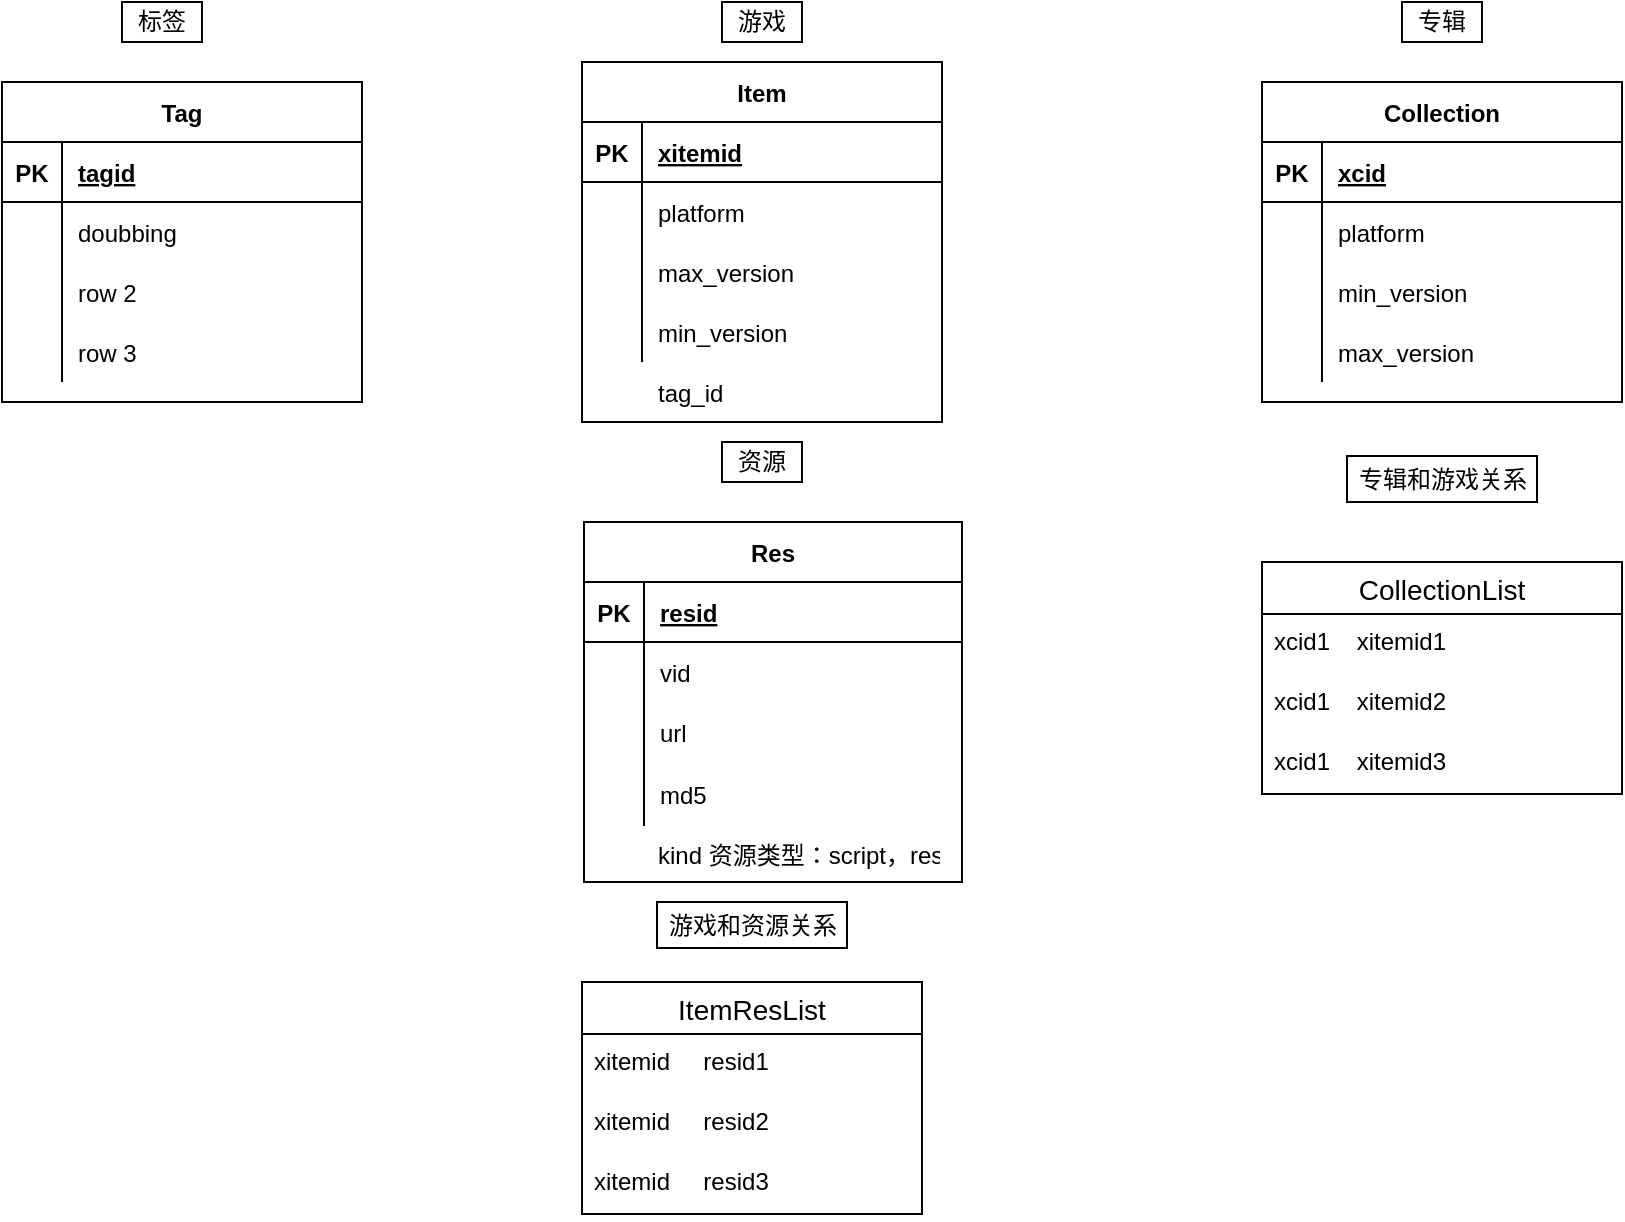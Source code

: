 <mxfile version="14.7.3" type="github">
  <diagram id="eoy-UlhVmJzXtOfgfpuk" name="Page-1">
    <mxGraphModel dx="2833" dy="932" grid="1" gridSize="10" guides="1" tooltips="1" connect="1" arrows="1" fold="1" page="1" pageScale="1" pageWidth="827" pageHeight="1169" math="0" shadow="0">
      <root>
        <mxCell id="0" />
        <mxCell id="1" parent="0" />
        <mxCell id="cqOHxlff053Kb3BKlrZg-102" style="edgeStyle=orthogonalEdgeStyle;rounded=0;orthogonalLoop=1;jettySize=auto;html=1;exitX=0;exitY=1;exitDx=0;exitDy=0;" edge="1" parent="1" source="cqOHxlff053Kb3BKlrZg-1">
          <mxGeometry relative="1" as="geometry">
            <mxPoint x="150" y="400" as="targetPoint" />
          </mxGeometry>
        </mxCell>
        <mxCell id="cqOHxlff053Kb3BKlrZg-1" value="Item" style="shape=table;startSize=30;container=1;collapsible=1;childLayout=tableLayout;fixedRows=1;rowLines=0;fontStyle=1;align=center;resizeLast=1;" vertex="1" parent="1">
          <mxGeometry x="150" y="220" width="180" height="180" as="geometry">
            <mxRectangle x="150" y="230" width="60" height="30" as="alternateBounds" />
          </mxGeometry>
        </mxCell>
        <mxCell id="cqOHxlff053Kb3BKlrZg-2" value="" style="shape=partialRectangle;collapsible=0;dropTarget=0;pointerEvents=0;fillColor=none;top=0;left=0;bottom=1;right=0;points=[[0,0.5],[1,0.5]];portConstraint=eastwest;" vertex="1" parent="cqOHxlff053Kb3BKlrZg-1">
          <mxGeometry y="30" width="180" height="30" as="geometry" />
        </mxCell>
        <mxCell id="cqOHxlff053Kb3BKlrZg-3" value="PK" style="shape=partialRectangle;connectable=0;fillColor=none;top=0;left=0;bottom=0;right=0;fontStyle=1;overflow=hidden;" vertex="1" parent="cqOHxlff053Kb3BKlrZg-2">
          <mxGeometry width="30" height="30" as="geometry" />
        </mxCell>
        <mxCell id="cqOHxlff053Kb3BKlrZg-4" value="xitemid" style="shape=partialRectangle;connectable=0;fillColor=none;top=0;left=0;bottom=0;right=0;align=left;spacingLeft=6;fontStyle=5;overflow=hidden;" vertex="1" parent="cqOHxlff053Kb3BKlrZg-2">
          <mxGeometry x="30" width="150" height="30" as="geometry" />
        </mxCell>
        <mxCell id="cqOHxlff053Kb3BKlrZg-5" value="" style="shape=partialRectangle;collapsible=0;dropTarget=0;pointerEvents=0;fillColor=none;top=0;left=0;bottom=0;right=0;points=[[0,0.5],[1,0.5]];portConstraint=eastwest;" vertex="1" parent="cqOHxlff053Kb3BKlrZg-1">
          <mxGeometry y="60" width="180" height="30" as="geometry" />
        </mxCell>
        <mxCell id="cqOHxlff053Kb3BKlrZg-6" value="" style="shape=partialRectangle;connectable=0;fillColor=none;top=0;left=0;bottom=0;right=0;editable=1;overflow=hidden;" vertex="1" parent="cqOHxlff053Kb3BKlrZg-5">
          <mxGeometry width="30" height="30" as="geometry" />
        </mxCell>
        <mxCell id="cqOHxlff053Kb3BKlrZg-7" value="platform" style="shape=partialRectangle;connectable=0;fillColor=none;top=0;left=0;bottom=0;right=0;align=left;spacingLeft=6;overflow=hidden;" vertex="1" parent="cqOHxlff053Kb3BKlrZg-5">
          <mxGeometry x="30" width="150" height="30" as="geometry" />
        </mxCell>
        <mxCell id="cqOHxlff053Kb3BKlrZg-11" value="" style="shape=partialRectangle;collapsible=0;dropTarget=0;pointerEvents=0;fillColor=none;top=0;left=0;bottom=0;right=0;points=[[0,0.5],[1,0.5]];portConstraint=eastwest;" vertex="1" parent="cqOHxlff053Kb3BKlrZg-1">
          <mxGeometry y="90" width="180" height="30" as="geometry" />
        </mxCell>
        <mxCell id="cqOHxlff053Kb3BKlrZg-12" value="" style="shape=partialRectangle;connectable=0;fillColor=none;top=0;left=0;bottom=0;right=0;editable=1;overflow=hidden;" vertex="1" parent="cqOHxlff053Kb3BKlrZg-11">
          <mxGeometry width="30" height="30" as="geometry" />
        </mxCell>
        <mxCell id="cqOHxlff053Kb3BKlrZg-13" value="max_version" style="shape=partialRectangle;connectable=0;fillColor=none;top=0;left=0;bottom=0;right=0;align=left;spacingLeft=6;overflow=hidden;" vertex="1" parent="cqOHxlff053Kb3BKlrZg-11">
          <mxGeometry x="30" width="150" height="30" as="geometry" />
        </mxCell>
        <mxCell id="cqOHxlff053Kb3BKlrZg-8" value="" style="shape=partialRectangle;collapsible=0;dropTarget=0;pointerEvents=0;fillColor=none;top=0;left=0;bottom=0;right=0;points=[[0,0.5],[1,0.5]];portConstraint=eastwest;" vertex="1" parent="cqOHxlff053Kb3BKlrZg-1">
          <mxGeometry y="120" width="180" height="30" as="geometry" />
        </mxCell>
        <mxCell id="cqOHxlff053Kb3BKlrZg-9" value="" style="shape=partialRectangle;connectable=0;fillColor=none;top=0;left=0;bottom=0;right=0;editable=1;overflow=hidden;" vertex="1" parent="cqOHxlff053Kb3BKlrZg-8">
          <mxGeometry width="30" height="30" as="geometry" />
        </mxCell>
        <mxCell id="cqOHxlff053Kb3BKlrZg-10" value="min_version" style="shape=partialRectangle;connectable=0;fillColor=none;top=0;left=0;bottom=0;right=0;align=left;spacingLeft=6;overflow=hidden;" vertex="1" parent="cqOHxlff053Kb3BKlrZg-8">
          <mxGeometry x="30" width="150" height="30" as="geometry" />
        </mxCell>
        <mxCell id="cqOHxlff053Kb3BKlrZg-14" value="Collection" style="shape=table;startSize=30;container=1;collapsible=1;childLayout=tableLayout;fixedRows=1;rowLines=0;fontStyle=1;align=center;resizeLast=1;" vertex="1" parent="1">
          <mxGeometry x="490" y="230" width="180" height="160" as="geometry" />
        </mxCell>
        <mxCell id="cqOHxlff053Kb3BKlrZg-15" value="" style="shape=partialRectangle;collapsible=0;dropTarget=0;pointerEvents=0;fillColor=none;top=0;left=0;bottom=1;right=0;points=[[0,0.5],[1,0.5]];portConstraint=eastwest;" vertex="1" parent="cqOHxlff053Kb3BKlrZg-14">
          <mxGeometry y="30" width="180" height="30" as="geometry" />
        </mxCell>
        <mxCell id="cqOHxlff053Kb3BKlrZg-16" value="PK" style="shape=partialRectangle;connectable=0;fillColor=none;top=0;left=0;bottom=0;right=0;fontStyle=1;overflow=hidden;" vertex="1" parent="cqOHxlff053Kb3BKlrZg-15">
          <mxGeometry width="30" height="30" as="geometry" />
        </mxCell>
        <mxCell id="cqOHxlff053Kb3BKlrZg-17" value="xcid" style="shape=partialRectangle;connectable=0;fillColor=none;top=0;left=0;bottom=0;right=0;align=left;spacingLeft=6;fontStyle=5;overflow=hidden;" vertex="1" parent="cqOHxlff053Kb3BKlrZg-15">
          <mxGeometry x="30" width="150" height="30" as="geometry" />
        </mxCell>
        <mxCell id="cqOHxlff053Kb3BKlrZg-18" value="" style="shape=partialRectangle;collapsible=0;dropTarget=0;pointerEvents=0;fillColor=none;top=0;left=0;bottom=0;right=0;points=[[0,0.5],[1,0.5]];portConstraint=eastwest;" vertex="1" parent="cqOHxlff053Kb3BKlrZg-14">
          <mxGeometry y="60" width="180" height="30" as="geometry" />
        </mxCell>
        <mxCell id="cqOHxlff053Kb3BKlrZg-19" value="" style="shape=partialRectangle;connectable=0;fillColor=none;top=0;left=0;bottom=0;right=0;editable=1;overflow=hidden;" vertex="1" parent="cqOHxlff053Kb3BKlrZg-18">
          <mxGeometry width="30" height="30" as="geometry" />
        </mxCell>
        <mxCell id="cqOHxlff053Kb3BKlrZg-20" value="platform" style="shape=partialRectangle;connectable=0;fillColor=none;top=0;left=0;bottom=0;right=0;align=left;spacingLeft=6;overflow=hidden;" vertex="1" parent="cqOHxlff053Kb3BKlrZg-18">
          <mxGeometry x="30" width="150" height="30" as="geometry" />
        </mxCell>
        <mxCell id="cqOHxlff053Kb3BKlrZg-21" value="" style="shape=partialRectangle;collapsible=0;dropTarget=0;pointerEvents=0;fillColor=none;top=0;left=0;bottom=0;right=0;points=[[0,0.5],[1,0.5]];portConstraint=eastwest;" vertex="1" parent="cqOHxlff053Kb3BKlrZg-14">
          <mxGeometry y="90" width="180" height="30" as="geometry" />
        </mxCell>
        <mxCell id="cqOHxlff053Kb3BKlrZg-22" value="" style="shape=partialRectangle;connectable=0;fillColor=none;top=0;left=0;bottom=0;right=0;editable=1;overflow=hidden;" vertex="1" parent="cqOHxlff053Kb3BKlrZg-21">
          <mxGeometry width="30" height="30" as="geometry" />
        </mxCell>
        <mxCell id="cqOHxlff053Kb3BKlrZg-23" value="min_version" style="shape=partialRectangle;connectable=0;fillColor=none;top=0;left=0;bottom=0;right=0;align=left;spacingLeft=6;overflow=hidden;" vertex="1" parent="cqOHxlff053Kb3BKlrZg-21">
          <mxGeometry x="30" width="150" height="30" as="geometry" />
        </mxCell>
        <mxCell id="cqOHxlff053Kb3BKlrZg-24" value="" style="shape=partialRectangle;collapsible=0;dropTarget=0;pointerEvents=0;fillColor=none;top=0;left=0;bottom=0;right=0;points=[[0,0.5],[1,0.5]];portConstraint=eastwest;" vertex="1" parent="cqOHxlff053Kb3BKlrZg-14">
          <mxGeometry y="120" width="180" height="30" as="geometry" />
        </mxCell>
        <mxCell id="cqOHxlff053Kb3BKlrZg-25" value="" style="shape=partialRectangle;connectable=0;fillColor=none;top=0;left=0;bottom=0;right=0;editable=1;overflow=hidden;" vertex="1" parent="cqOHxlff053Kb3BKlrZg-24">
          <mxGeometry width="30" height="30" as="geometry" />
        </mxCell>
        <mxCell id="cqOHxlff053Kb3BKlrZg-26" value="max_version" style="shape=partialRectangle;connectable=0;fillColor=none;top=0;left=0;bottom=0;right=0;align=left;spacingLeft=6;overflow=hidden;" vertex="1" parent="cqOHxlff053Kb3BKlrZg-24">
          <mxGeometry x="30" width="150" height="30" as="geometry" />
        </mxCell>
        <mxCell id="cqOHxlff053Kb3BKlrZg-28" value="专辑" style="shape=note;size=0;whiteSpace=wrap;html=1;" vertex="1" parent="1">
          <mxGeometry x="560" y="190" width="40" height="20" as="geometry" />
        </mxCell>
        <mxCell id="cqOHxlff053Kb3BKlrZg-29" value="游戏" style="shape=note;size=0;whiteSpace=wrap;html=1;" vertex="1" parent="1">
          <mxGeometry x="220" y="190" width="40" height="20" as="geometry" />
        </mxCell>
        <mxCell id="cqOHxlff053Kb3BKlrZg-30" style="edgeStyle=orthogonalEdgeStyle;rounded=0;orthogonalLoop=1;jettySize=auto;html=1;exitX=0.5;exitY=1;exitDx=0;exitDy=0;exitPerimeter=0;" edge="1" parent="1" source="cqOHxlff053Kb3BKlrZg-29" target="cqOHxlff053Kb3BKlrZg-29">
          <mxGeometry relative="1" as="geometry" />
        </mxCell>
        <mxCell id="cqOHxlff053Kb3BKlrZg-57" value="CollectionList" style="swimlane;fontStyle=0;childLayout=stackLayout;horizontal=1;startSize=26;horizontalStack=0;resizeParent=1;resizeParentMax=0;resizeLast=0;collapsible=1;marginBottom=0;align=center;fontSize=14;" vertex="1" parent="1">
          <mxGeometry x="490" y="470" width="180" height="116" as="geometry" />
        </mxCell>
        <mxCell id="cqOHxlff053Kb3BKlrZg-58" value="xcid1    xitemid1" style="text;strokeColor=none;fillColor=none;spacingLeft=4;spacingRight=4;overflow=hidden;rotatable=0;points=[[0,0.5],[1,0.5]];portConstraint=eastwest;fontSize=12;" vertex="1" parent="cqOHxlff053Kb3BKlrZg-57">
          <mxGeometry y="26" width="180" height="30" as="geometry" />
        </mxCell>
        <mxCell id="cqOHxlff053Kb3BKlrZg-59" value="xcid1    xitemid2" style="text;strokeColor=none;fillColor=none;spacingLeft=4;spacingRight=4;overflow=hidden;rotatable=0;points=[[0,0.5],[1,0.5]];portConstraint=eastwest;fontSize=12;" vertex="1" parent="cqOHxlff053Kb3BKlrZg-57">
          <mxGeometry y="56" width="180" height="30" as="geometry" />
        </mxCell>
        <mxCell id="cqOHxlff053Kb3BKlrZg-60" value="xcid1    xitemid3" style="text;strokeColor=none;fillColor=none;spacingLeft=4;spacingRight=4;overflow=hidden;rotatable=0;points=[[0,0.5],[1,0.5]];portConstraint=eastwest;fontSize=12;" vertex="1" parent="cqOHxlff053Kb3BKlrZg-57">
          <mxGeometry y="86" width="180" height="30" as="geometry" />
        </mxCell>
        <mxCell id="cqOHxlff053Kb3BKlrZg-61" value="ItemResList" style="swimlane;fontStyle=0;childLayout=stackLayout;horizontal=1;startSize=26;horizontalStack=0;resizeParent=1;resizeParentMax=0;resizeLast=0;collapsible=1;marginBottom=0;align=center;fontSize=14;" vertex="1" parent="1">
          <mxGeometry x="150" y="680" width="170" height="116" as="geometry" />
        </mxCell>
        <mxCell id="cqOHxlff053Kb3BKlrZg-62" value="xitemid     resid1" style="text;strokeColor=none;fillColor=none;spacingLeft=4;spacingRight=4;overflow=hidden;rotatable=0;points=[[0,0.5],[1,0.5]];portConstraint=eastwest;fontSize=12;" vertex="1" parent="cqOHxlff053Kb3BKlrZg-61">
          <mxGeometry y="26" width="170" height="30" as="geometry" />
        </mxCell>
        <mxCell id="cqOHxlff053Kb3BKlrZg-63" value="xitemid     resid2" style="text;strokeColor=none;fillColor=none;spacingLeft=4;spacingRight=4;overflow=hidden;rotatable=0;points=[[0,0.5],[1,0.5]];portConstraint=eastwest;fontSize=12;" vertex="1" parent="cqOHxlff053Kb3BKlrZg-61">
          <mxGeometry y="56" width="170" height="30" as="geometry" />
        </mxCell>
        <mxCell id="cqOHxlff053Kb3BKlrZg-64" value="xitemid     resid3" style="text;strokeColor=none;fillColor=none;spacingLeft=4;spacingRight=4;overflow=hidden;rotatable=0;points=[[0,0.5],[1,0.5]];portConstraint=eastwest;fontSize=12;" vertex="1" parent="cqOHxlff053Kb3BKlrZg-61">
          <mxGeometry y="86" width="170" height="30" as="geometry" />
        </mxCell>
        <mxCell id="cqOHxlff053Kb3BKlrZg-69" value="Res" style="shape=table;startSize=30;container=1;collapsible=1;childLayout=tableLayout;fixedRows=1;rowLines=0;fontStyle=1;align=center;resizeLast=1;" vertex="1" parent="1">
          <mxGeometry x="151" y="450" width="189" height="180" as="geometry" />
        </mxCell>
        <mxCell id="cqOHxlff053Kb3BKlrZg-70" value="" style="shape=partialRectangle;collapsible=0;dropTarget=0;pointerEvents=0;fillColor=none;top=0;left=0;bottom=1;right=0;points=[[0,0.5],[1,0.5]];portConstraint=eastwest;" vertex="1" parent="cqOHxlff053Kb3BKlrZg-69">
          <mxGeometry y="30" width="189" height="30" as="geometry" />
        </mxCell>
        <mxCell id="cqOHxlff053Kb3BKlrZg-71" value="PK" style="shape=partialRectangle;connectable=0;fillColor=none;top=0;left=0;bottom=0;right=0;fontStyle=1;overflow=hidden;" vertex="1" parent="cqOHxlff053Kb3BKlrZg-70">
          <mxGeometry width="30" height="30" as="geometry" />
        </mxCell>
        <mxCell id="cqOHxlff053Kb3BKlrZg-72" value="resid" style="shape=partialRectangle;connectable=0;fillColor=none;top=0;left=0;bottom=0;right=0;align=left;spacingLeft=6;fontStyle=5;overflow=hidden;" vertex="1" parent="cqOHxlff053Kb3BKlrZg-70">
          <mxGeometry x="30" width="159" height="30" as="geometry" />
        </mxCell>
        <mxCell id="cqOHxlff053Kb3BKlrZg-73" value="" style="shape=partialRectangle;collapsible=0;dropTarget=0;pointerEvents=0;fillColor=none;top=0;left=0;bottom=0;right=0;points=[[0,0.5],[1,0.5]];portConstraint=eastwest;" vertex="1" parent="cqOHxlff053Kb3BKlrZg-69">
          <mxGeometry y="60" width="189" height="30" as="geometry" />
        </mxCell>
        <mxCell id="cqOHxlff053Kb3BKlrZg-74" value="" style="shape=partialRectangle;connectable=0;fillColor=none;top=0;left=0;bottom=0;right=0;editable=1;overflow=hidden;" vertex="1" parent="cqOHxlff053Kb3BKlrZg-73">
          <mxGeometry width="30" height="30" as="geometry" />
        </mxCell>
        <mxCell id="cqOHxlff053Kb3BKlrZg-75" value="vid" style="shape=partialRectangle;connectable=0;fillColor=none;top=0;left=0;bottom=0;right=0;align=left;spacingLeft=6;overflow=hidden;" vertex="1" parent="cqOHxlff053Kb3BKlrZg-73">
          <mxGeometry x="30" width="159" height="30" as="geometry" />
        </mxCell>
        <mxCell id="cqOHxlff053Kb3BKlrZg-76" value="" style="shape=partialRectangle;collapsible=0;dropTarget=0;pointerEvents=0;fillColor=none;top=0;left=0;bottom=0;right=0;points=[[0,0.5],[1,0.5]];portConstraint=eastwest;" vertex="1" parent="cqOHxlff053Kb3BKlrZg-69">
          <mxGeometry y="90" width="189" height="30" as="geometry" />
        </mxCell>
        <mxCell id="cqOHxlff053Kb3BKlrZg-77" value="" style="shape=partialRectangle;connectable=0;fillColor=none;top=0;left=0;bottom=0;right=0;editable=1;overflow=hidden;" vertex="1" parent="cqOHxlff053Kb3BKlrZg-76">
          <mxGeometry width="30" height="30" as="geometry" />
        </mxCell>
        <mxCell id="cqOHxlff053Kb3BKlrZg-78" value="url" style="shape=partialRectangle;connectable=0;fillColor=none;top=0;left=0;bottom=0;right=0;align=left;spacingLeft=6;overflow=hidden;" vertex="1" parent="cqOHxlff053Kb3BKlrZg-76">
          <mxGeometry x="30" width="159" height="30" as="geometry" />
        </mxCell>
        <mxCell id="cqOHxlff053Kb3BKlrZg-79" value="" style="shape=partialRectangle;collapsible=0;dropTarget=0;pointerEvents=0;fillColor=none;top=0;left=0;bottom=0;right=0;points=[[0,0.5],[1,0.5]];portConstraint=eastwest;" vertex="1" parent="cqOHxlff053Kb3BKlrZg-69">
          <mxGeometry y="120" width="189" height="32" as="geometry" />
        </mxCell>
        <mxCell id="cqOHxlff053Kb3BKlrZg-80" value="" style="shape=partialRectangle;connectable=0;fillColor=none;top=0;left=0;bottom=0;right=0;editable=1;overflow=hidden;" vertex="1" parent="cqOHxlff053Kb3BKlrZg-79">
          <mxGeometry width="30" height="32" as="geometry" />
        </mxCell>
        <mxCell id="cqOHxlff053Kb3BKlrZg-81" value="md5" style="shape=partialRectangle;connectable=0;fillColor=none;top=0;left=0;bottom=0;right=0;align=left;spacingLeft=6;overflow=hidden;" vertex="1" parent="cqOHxlff053Kb3BKlrZg-79">
          <mxGeometry x="30" width="159" height="32" as="geometry" />
        </mxCell>
        <mxCell id="cqOHxlff053Kb3BKlrZg-82" value="资源" style="shape=note;size=0;whiteSpace=wrap;html=1;" vertex="1" parent="1">
          <mxGeometry x="220" y="410" width="40" height="20" as="geometry" />
        </mxCell>
        <mxCell id="cqOHxlff053Kb3BKlrZg-83" value="专辑和游戏关系" style="shape=note;size=0;whiteSpace=wrap;html=1;" vertex="1" parent="1">
          <mxGeometry x="532.5" y="417" width="95" height="23" as="geometry" />
        </mxCell>
        <mxCell id="cqOHxlff053Kb3BKlrZg-84" value="kind 资源类型：script，res" style="shape=partialRectangle;connectable=0;fillColor=none;top=0;left=0;bottom=0;right=0;align=left;spacingLeft=6;overflow=hidden;" vertex="1" parent="1">
          <mxGeometry x="180" y="600" width="150" height="32" as="geometry" />
        </mxCell>
        <mxCell id="cqOHxlff053Kb3BKlrZg-85" value="Tag" style="shape=table;startSize=30;container=1;collapsible=1;childLayout=tableLayout;fixedRows=1;rowLines=0;fontStyle=1;align=center;resizeLast=1;" vertex="1" parent="1">
          <mxGeometry x="-140" y="230" width="180" height="160" as="geometry" />
        </mxCell>
        <mxCell id="cqOHxlff053Kb3BKlrZg-86" value="" style="shape=partialRectangle;collapsible=0;dropTarget=0;pointerEvents=0;fillColor=none;top=0;left=0;bottom=1;right=0;points=[[0,0.5],[1,0.5]];portConstraint=eastwest;" vertex="1" parent="cqOHxlff053Kb3BKlrZg-85">
          <mxGeometry y="30" width="180" height="30" as="geometry" />
        </mxCell>
        <mxCell id="cqOHxlff053Kb3BKlrZg-87" value="PK" style="shape=partialRectangle;connectable=0;fillColor=none;top=0;left=0;bottom=0;right=0;fontStyle=1;overflow=hidden;" vertex="1" parent="cqOHxlff053Kb3BKlrZg-86">
          <mxGeometry width="30" height="30" as="geometry" />
        </mxCell>
        <mxCell id="cqOHxlff053Kb3BKlrZg-88" value="tagid" style="shape=partialRectangle;connectable=0;fillColor=none;top=0;left=0;bottom=0;right=0;align=left;spacingLeft=6;fontStyle=5;overflow=hidden;" vertex="1" parent="cqOHxlff053Kb3BKlrZg-86">
          <mxGeometry x="30" width="150" height="30" as="geometry" />
        </mxCell>
        <mxCell id="cqOHxlff053Kb3BKlrZg-89" value="" style="shape=partialRectangle;collapsible=0;dropTarget=0;pointerEvents=0;fillColor=none;top=0;left=0;bottom=0;right=0;points=[[0,0.5],[1,0.5]];portConstraint=eastwest;" vertex="1" parent="cqOHxlff053Kb3BKlrZg-85">
          <mxGeometry y="60" width="180" height="30" as="geometry" />
        </mxCell>
        <mxCell id="cqOHxlff053Kb3BKlrZg-90" value="" style="shape=partialRectangle;connectable=0;fillColor=none;top=0;left=0;bottom=0;right=0;editable=1;overflow=hidden;" vertex="1" parent="cqOHxlff053Kb3BKlrZg-89">
          <mxGeometry width="30" height="30" as="geometry" />
        </mxCell>
        <mxCell id="cqOHxlff053Kb3BKlrZg-91" value="doubbing" style="shape=partialRectangle;connectable=0;fillColor=none;top=0;left=0;bottom=0;right=0;align=left;spacingLeft=6;overflow=hidden;" vertex="1" parent="cqOHxlff053Kb3BKlrZg-89">
          <mxGeometry x="30" width="150" height="30" as="geometry" />
        </mxCell>
        <mxCell id="cqOHxlff053Kb3BKlrZg-92" value="" style="shape=partialRectangle;collapsible=0;dropTarget=0;pointerEvents=0;fillColor=none;top=0;left=0;bottom=0;right=0;points=[[0,0.5],[1,0.5]];portConstraint=eastwest;" vertex="1" parent="cqOHxlff053Kb3BKlrZg-85">
          <mxGeometry y="90" width="180" height="30" as="geometry" />
        </mxCell>
        <mxCell id="cqOHxlff053Kb3BKlrZg-93" value="" style="shape=partialRectangle;connectable=0;fillColor=none;top=0;left=0;bottom=0;right=0;editable=1;overflow=hidden;" vertex="1" parent="cqOHxlff053Kb3BKlrZg-92">
          <mxGeometry width="30" height="30" as="geometry" />
        </mxCell>
        <mxCell id="cqOHxlff053Kb3BKlrZg-94" value="row 2" style="shape=partialRectangle;connectable=0;fillColor=none;top=0;left=0;bottom=0;right=0;align=left;spacingLeft=6;overflow=hidden;" vertex="1" parent="cqOHxlff053Kb3BKlrZg-92">
          <mxGeometry x="30" width="150" height="30" as="geometry" />
        </mxCell>
        <mxCell id="cqOHxlff053Kb3BKlrZg-95" value="" style="shape=partialRectangle;collapsible=0;dropTarget=0;pointerEvents=0;fillColor=none;top=0;left=0;bottom=0;right=0;points=[[0,0.5],[1,0.5]];portConstraint=eastwest;" vertex="1" parent="cqOHxlff053Kb3BKlrZg-85">
          <mxGeometry y="120" width="180" height="30" as="geometry" />
        </mxCell>
        <mxCell id="cqOHxlff053Kb3BKlrZg-96" value="" style="shape=partialRectangle;connectable=0;fillColor=none;top=0;left=0;bottom=0;right=0;editable=1;overflow=hidden;" vertex="1" parent="cqOHxlff053Kb3BKlrZg-95">
          <mxGeometry width="30" height="30" as="geometry" />
        </mxCell>
        <mxCell id="cqOHxlff053Kb3BKlrZg-97" value="row 3" style="shape=partialRectangle;connectable=0;fillColor=none;top=0;left=0;bottom=0;right=0;align=left;spacingLeft=6;overflow=hidden;" vertex="1" parent="cqOHxlff053Kb3BKlrZg-95">
          <mxGeometry x="30" width="150" height="30" as="geometry" />
        </mxCell>
        <mxCell id="cqOHxlff053Kb3BKlrZg-98" value="标签" style="shape=note;size=0;whiteSpace=wrap;html=1;" vertex="1" parent="1">
          <mxGeometry x="-80" y="190" width="40" height="20" as="geometry" />
        </mxCell>
        <mxCell id="cqOHxlff053Kb3BKlrZg-99" value="游戏和资源关系" style="shape=note;size=0;whiteSpace=wrap;html=1;" vertex="1" parent="1">
          <mxGeometry x="187.5" y="640" width="95" height="23" as="geometry" />
        </mxCell>
        <mxCell id="cqOHxlff053Kb3BKlrZg-101" value="tag_id" style="shape=partialRectangle;connectable=0;fillColor=none;top=0;left=0;bottom=0;right=0;align=left;spacingLeft=6;overflow=hidden;" vertex="1" parent="1">
          <mxGeometry x="180" y="370" width="150" height="30" as="geometry" />
        </mxCell>
      </root>
    </mxGraphModel>
  </diagram>
</mxfile>
